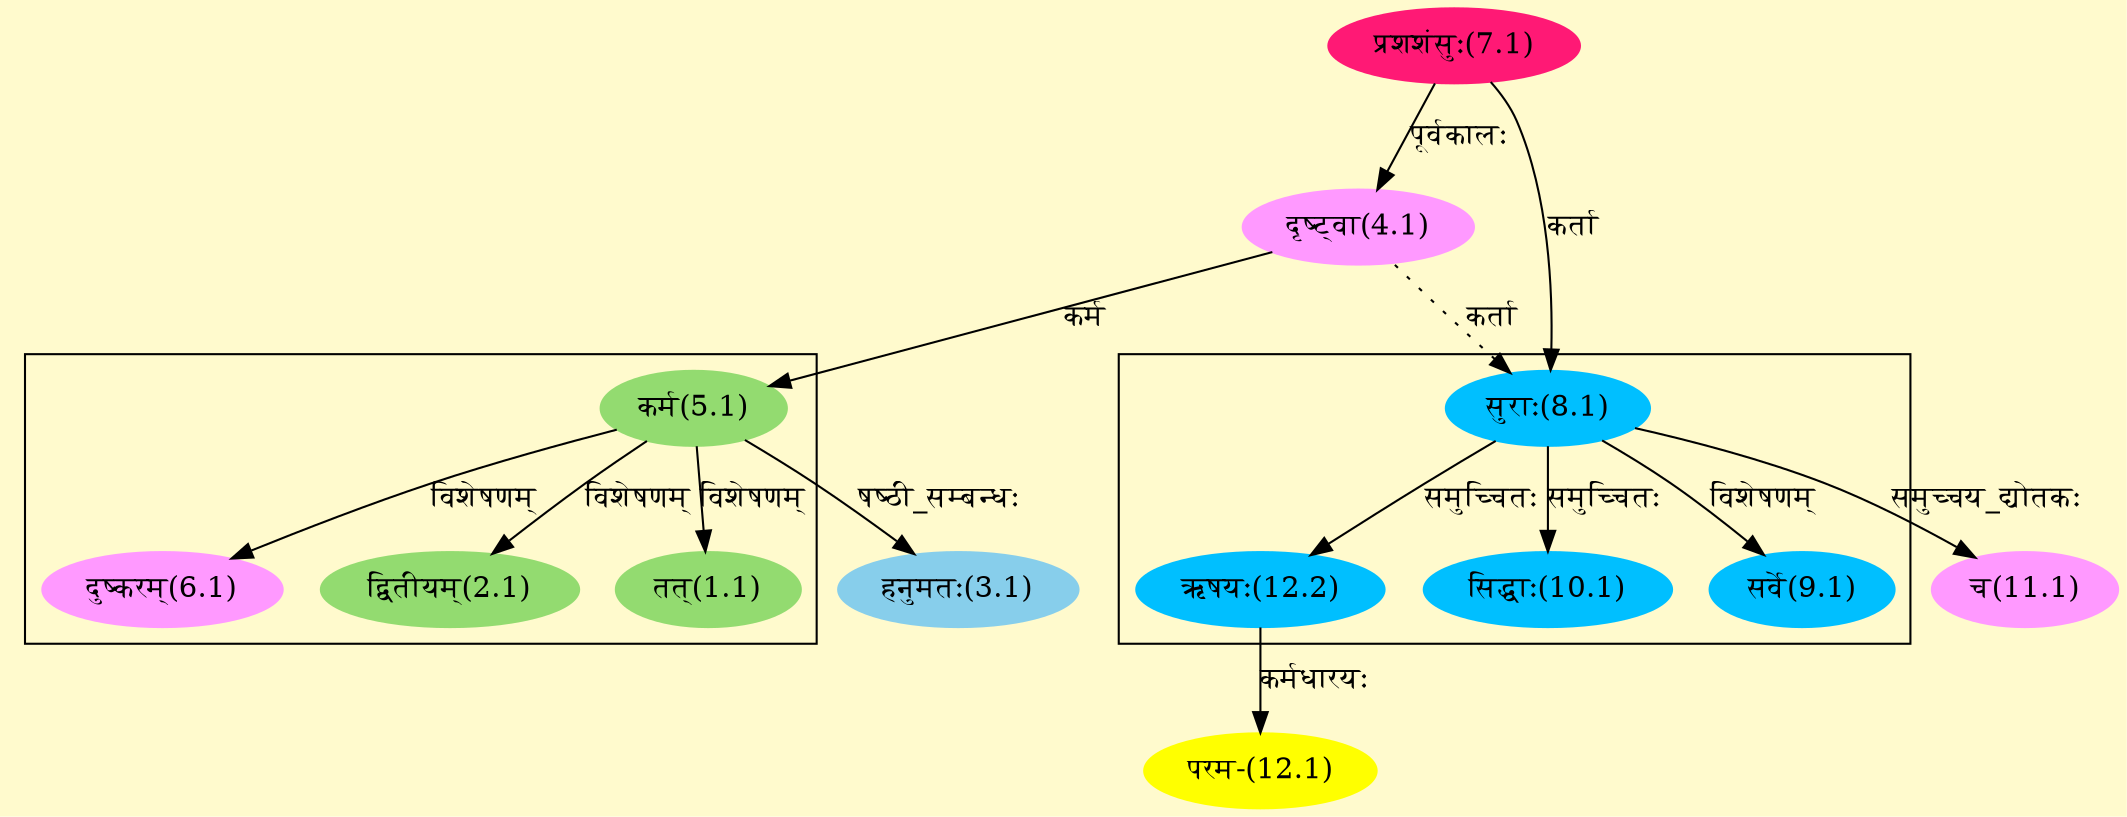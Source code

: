 digraph G{
rankdir=BT;
 compound=true;
 bgcolor="lemonchiffon1";

subgraph cluster_1{
Node1_1 [style=filled, color="#93DB70" label = "तत्(1.1)"]
Node5_1 [style=filled, color="#93DB70" label = "कर्म(5.1)"]
Node2_1 [style=filled, color="#93DB70" label = "द्वितीयम्(2.1)"]
Node6_1 [style=filled, color="#FF99FF" label = "दुष्करम्(6.1)"]

}

subgraph cluster_2{
Node9_1 [style=filled, color="#00BFFF" label = "सर्वे(9.1)"]
Node8_1 [style=filled, color="#00BFFF" label = "सुराः(8.1)"]
Node10_1 [style=filled, color="#00BFFF" label = "सिद्धाः(10.1)"]
Node12_2 [style=filled, color="#00BFFF" label = "ऋषयः(12.2)"]

}
Node3_1 [style=filled, color="#87CEEB" label = "हनुमतः(3.1)"]
Node5_1 [style=filled, color="#93DB70" label = "कर्म(5.1)"]
Node4_1 [style=filled, color="#FF99FF" label = "दृष्ट्वा(4.1)"]
Node7_1 [style=filled, color="#FF1975" label = "प्रशशंसुः(7.1)"]
Node [style=filled, color="" label = "()"]
Node8_1 [style=filled, color="#00BFFF" label = "सुराः(8.1)"]
Node11_1 [style=filled, color="#FF99FF" label = "च(11.1)"]
Node12_1 [style=filled, color="#FFFF00" label = "परम-(12.1)"]
Node12_2 [style=filled, color="#00BFFF" label = "ऋषयः(12.2)"]
/* Start of Relations section */

Node1_1 -> Node5_1 [  label="विशेषणम्"  dir="back" ]
Node2_1 -> Node5_1 [  label="विशेषणम्"  dir="back" ]
Node3_1 -> Node5_1 [  label="षष्ठी_सम्बन्धः"  dir="back" ]
Node4_1 -> Node7_1 [  label="पूर्वकालः"  dir="back" ]
Node5_1 -> Node4_1 [  label="कर्म"  dir="back" ]
Node6_1 -> Node5_1 [  label="विशेषणम्"  dir="back" ]
Node8_1 -> Node7_1 [  label="कर्ता"  dir="back" ]
Node8_1 -> Node4_1 [ style=dotted label="कर्ता"  dir="back" ]
Node9_1 -> Node8_1 [  label="विशेषणम्"  dir="back" ]
Node10_1 -> Node8_1 [  label="समुच्चितः"  dir="back" ]
Node11_1 -> Node8_1 [  label="समुच्चय_द्योतकः"  dir="back" ]
Node12_1 -> Node12_2 [  label="कर्मधारयः"  dir="back" ]
Node12_2 -> Node8_1 [  label="समुच्चितः"  dir="back" ]
}
